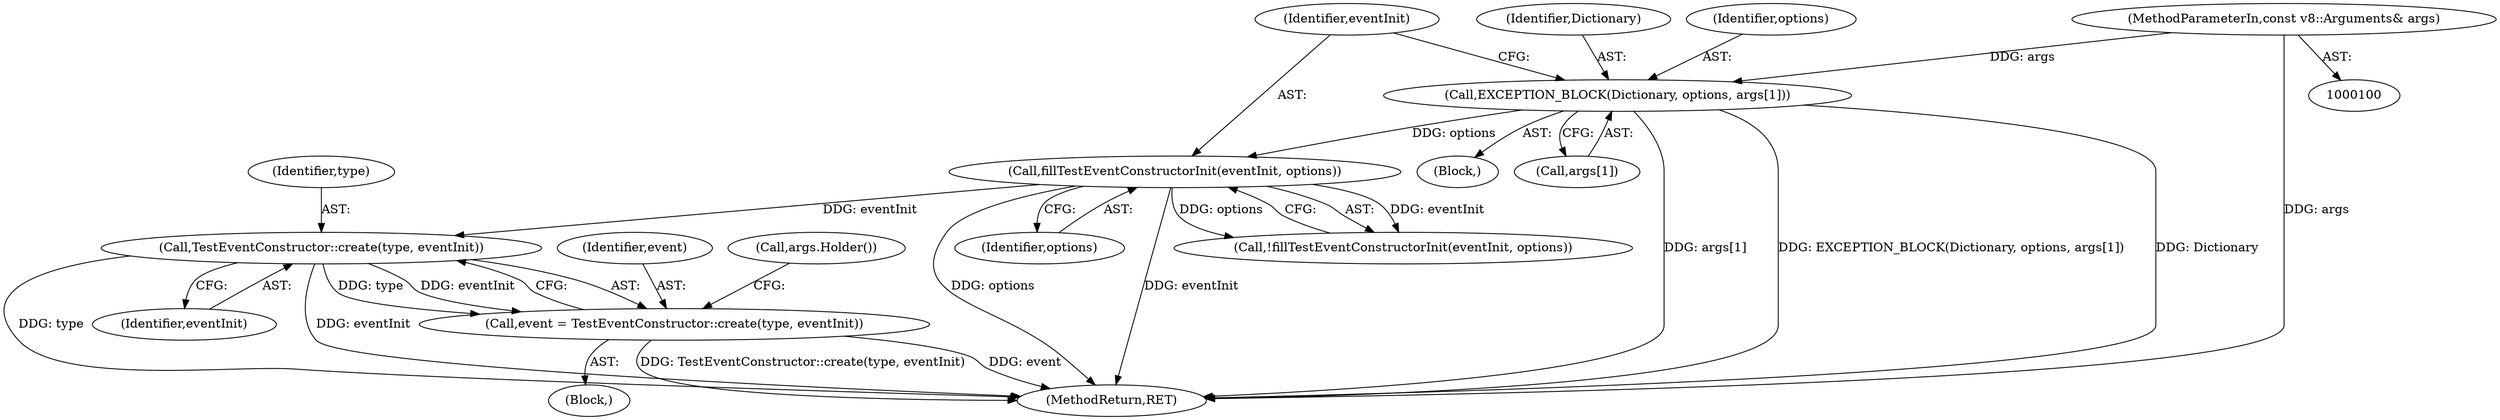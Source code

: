 digraph "0_Chrome_e9372a1bfd3588a80fcf49aa07321f0971dd6091_3@API" {
"1000145" [label="(Call,TestEventConstructor::create(type, eventInit))"];
"1000137" [label="(Call,fillTestEventConstructorInit(eventInit, options))"];
"1000129" [label="(Call,EXCEPTION_BLOCK(Dictionary, options, args[1]))"];
"1000101" [label="(MethodParameterIn,const v8::Arguments& args)"];
"1000143" [label="(Call,event = TestEventConstructor::create(type, eventInit))"];
"1000130" [label="(Identifier,Dictionary)"];
"1000147" [label="(Identifier,eventInit)"];
"1000131" [label="(Identifier,options)"];
"1000145" [label="(Call,TestEventConstructor::create(type, eventInit))"];
"1000138" [label="(Identifier,eventInit)"];
"1000101" [label="(MethodParameterIn,const v8::Arguments& args)"];
"1000149" [label="(Call,args.Holder())"];
"1000129" [label="(Call,EXCEPTION_BLOCK(Dictionary, options, args[1]))"];
"1000136" [label="(Call,!fillTestEventConstructorInit(eventInit, options))"];
"1000139" [label="(Identifier,options)"];
"1000128" [label="(Block,)"];
"1000102" [label="(Block,)"];
"1000146" [label="(Identifier,type)"];
"1000143" [label="(Call,event = TestEventConstructor::create(type, eventInit))"];
"1000137" [label="(Call,fillTestEventConstructorInit(eventInit, options))"];
"1000144" [label="(Identifier,event)"];
"1000132" [label="(Call,args[1])"];
"1000155" [label="(MethodReturn,RET)"];
"1000145" -> "1000143"  [label="AST: "];
"1000145" -> "1000147"  [label="CFG: "];
"1000146" -> "1000145"  [label="AST: "];
"1000147" -> "1000145"  [label="AST: "];
"1000143" -> "1000145"  [label="CFG: "];
"1000145" -> "1000155"  [label="DDG: type"];
"1000145" -> "1000155"  [label="DDG: eventInit"];
"1000145" -> "1000143"  [label="DDG: type"];
"1000145" -> "1000143"  [label="DDG: eventInit"];
"1000137" -> "1000145"  [label="DDG: eventInit"];
"1000137" -> "1000136"  [label="AST: "];
"1000137" -> "1000139"  [label="CFG: "];
"1000138" -> "1000137"  [label="AST: "];
"1000139" -> "1000137"  [label="AST: "];
"1000136" -> "1000137"  [label="CFG: "];
"1000137" -> "1000155"  [label="DDG: eventInit"];
"1000137" -> "1000155"  [label="DDG: options"];
"1000137" -> "1000136"  [label="DDG: eventInit"];
"1000137" -> "1000136"  [label="DDG: options"];
"1000129" -> "1000137"  [label="DDG: options"];
"1000129" -> "1000128"  [label="AST: "];
"1000129" -> "1000132"  [label="CFG: "];
"1000130" -> "1000129"  [label="AST: "];
"1000131" -> "1000129"  [label="AST: "];
"1000132" -> "1000129"  [label="AST: "];
"1000138" -> "1000129"  [label="CFG: "];
"1000129" -> "1000155"  [label="DDG: Dictionary"];
"1000129" -> "1000155"  [label="DDG: args[1]"];
"1000129" -> "1000155"  [label="DDG: EXCEPTION_BLOCK(Dictionary, options, args[1])"];
"1000101" -> "1000129"  [label="DDG: args"];
"1000101" -> "1000100"  [label="AST: "];
"1000101" -> "1000155"  [label="DDG: args"];
"1000143" -> "1000102"  [label="AST: "];
"1000144" -> "1000143"  [label="AST: "];
"1000149" -> "1000143"  [label="CFG: "];
"1000143" -> "1000155"  [label="DDG: event"];
"1000143" -> "1000155"  [label="DDG: TestEventConstructor::create(type, eventInit)"];
}
